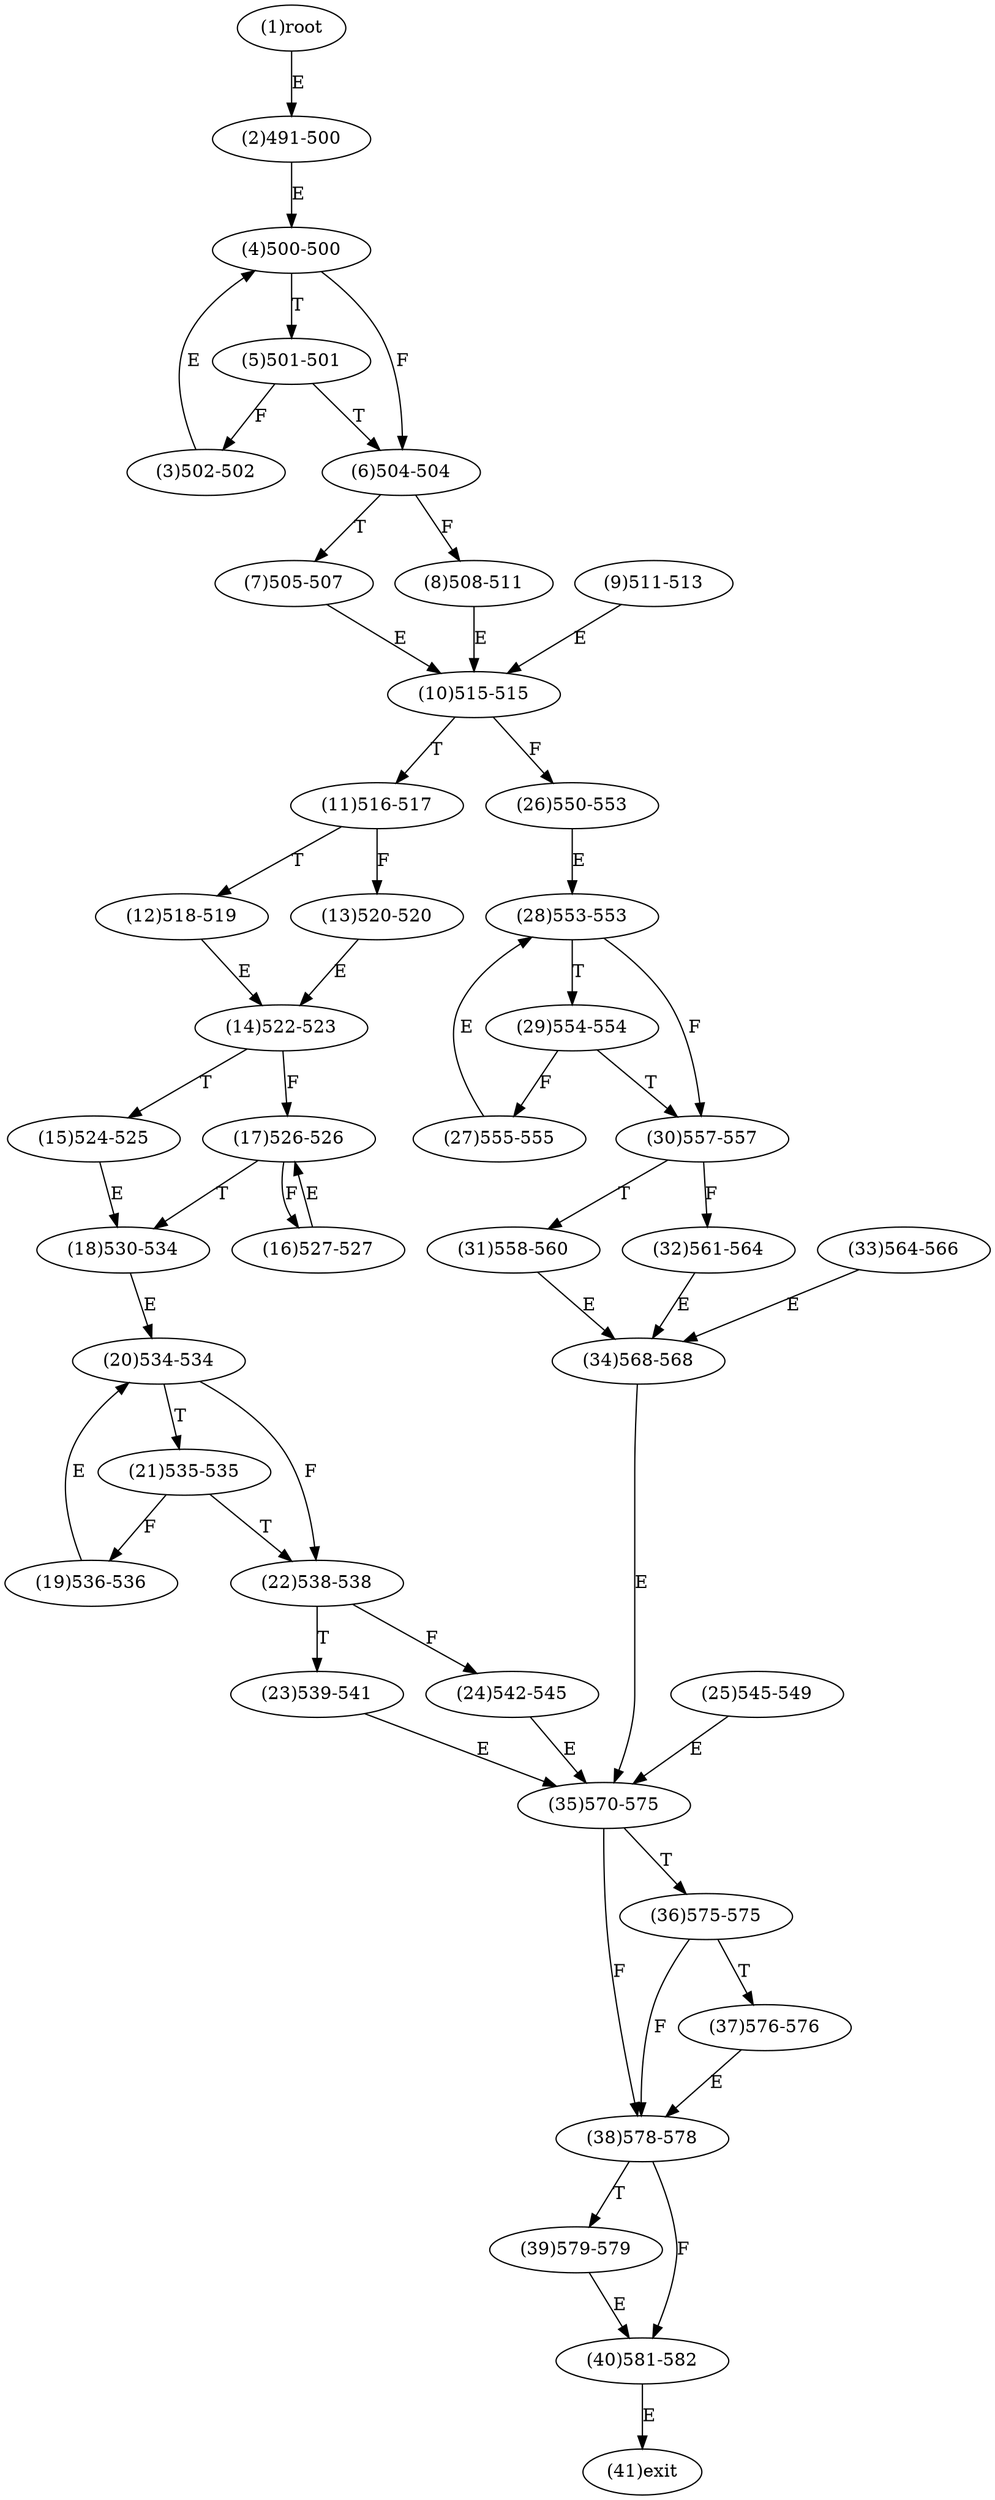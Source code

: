 digraph "" { 
1[ label="(1)root"];
2[ label="(2)491-500"];
3[ label="(3)502-502"];
4[ label="(4)500-500"];
5[ label="(5)501-501"];
6[ label="(6)504-504"];
7[ label="(7)505-507"];
8[ label="(8)508-511"];
9[ label="(9)511-513"];
10[ label="(10)515-515"];
11[ label="(11)516-517"];
12[ label="(12)518-519"];
13[ label="(13)520-520"];
14[ label="(14)522-523"];
15[ label="(15)524-525"];
17[ label="(17)526-526"];
16[ label="(16)527-527"];
19[ label="(19)536-536"];
18[ label="(18)530-534"];
21[ label="(21)535-535"];
20[ label="(20)534-534"];
23[ label="(23)539-541"];
22[ label="(22)538-538"];
25[ label="(25)545-549"];
24[ label="(24)542-545"];
27[ label="(27)555-555"];
26[ label="(26)550-553"];
29[ label="(29)554-554"];
28[ label="(28)553-553"];
31[ label="(31)558-560"];
30[ label="(30)557-557"];
34[ label="(34)568-568"];
35[ label="(35)570-575"];
32[ label="(32)561-564"];
33[ label="(33)564-566"];
38[ label="(38)578-578"];
39[ label="(39)579-579"];
36[ label="(36)575-575"];
37[ label="(37)576-576"];
40[ label="(40)581-582"];
41[ label="(41)exit"];
1->2[ label="E"];
2->4[ label="E"];
3->4[ label="E"];
4->6[ label="F"];
4->5[ label="T"];
5->3[ label="F"];
5->6[ label="T"];
6->8[ label="F"];
6->7[ label="T"];
7->10[ label="E"];
8->10[ label="E"];
9->10[ label="E"];
10->26[ label="F"];
10->11[ label="T"];
11->13[ label="F"];
11->12[ label="T"];
12->14[ label="E"];
13->14[ label="E"];
14->17[ label="F"];
14->15[ label="T"];
15->18[ label="E"];
16->17[ label="E"];
17->16[ label="F"];
17->18[ label="T"];
18->20[ label="E"];
19->20[ label="E"];
20->22[ label="F"];
20->21[ label="T"];
21->19[ label="F"];
21->22[ label="T"];
22->24[ label="F"];
22->23[ label="T"];
23->35[ label="E"];
24->35[ label="E"];
25->35[ label="E"];
26->28[ label="E"];
27->28[ label="E"];
28->30[ label="F"];
28->29[ label="T"];
29->27[ label="F"];
29->30[ label="T"];
30->32[ label="F"];
30->31[ label="T"];
31->34[ label="E"];
32->34[ label="E"];
33->34[ label="E"];
34->35[ label="E"];
35->38[ label="F"];
35->36[ label="T"];
36->38[ label="F"];
36->37[ label="T"];
37->38[ label="E"];
38->40[ label="F"];
38->39[ label="T"];
39->40[ label="E"];
40->41[ label="E"];
}